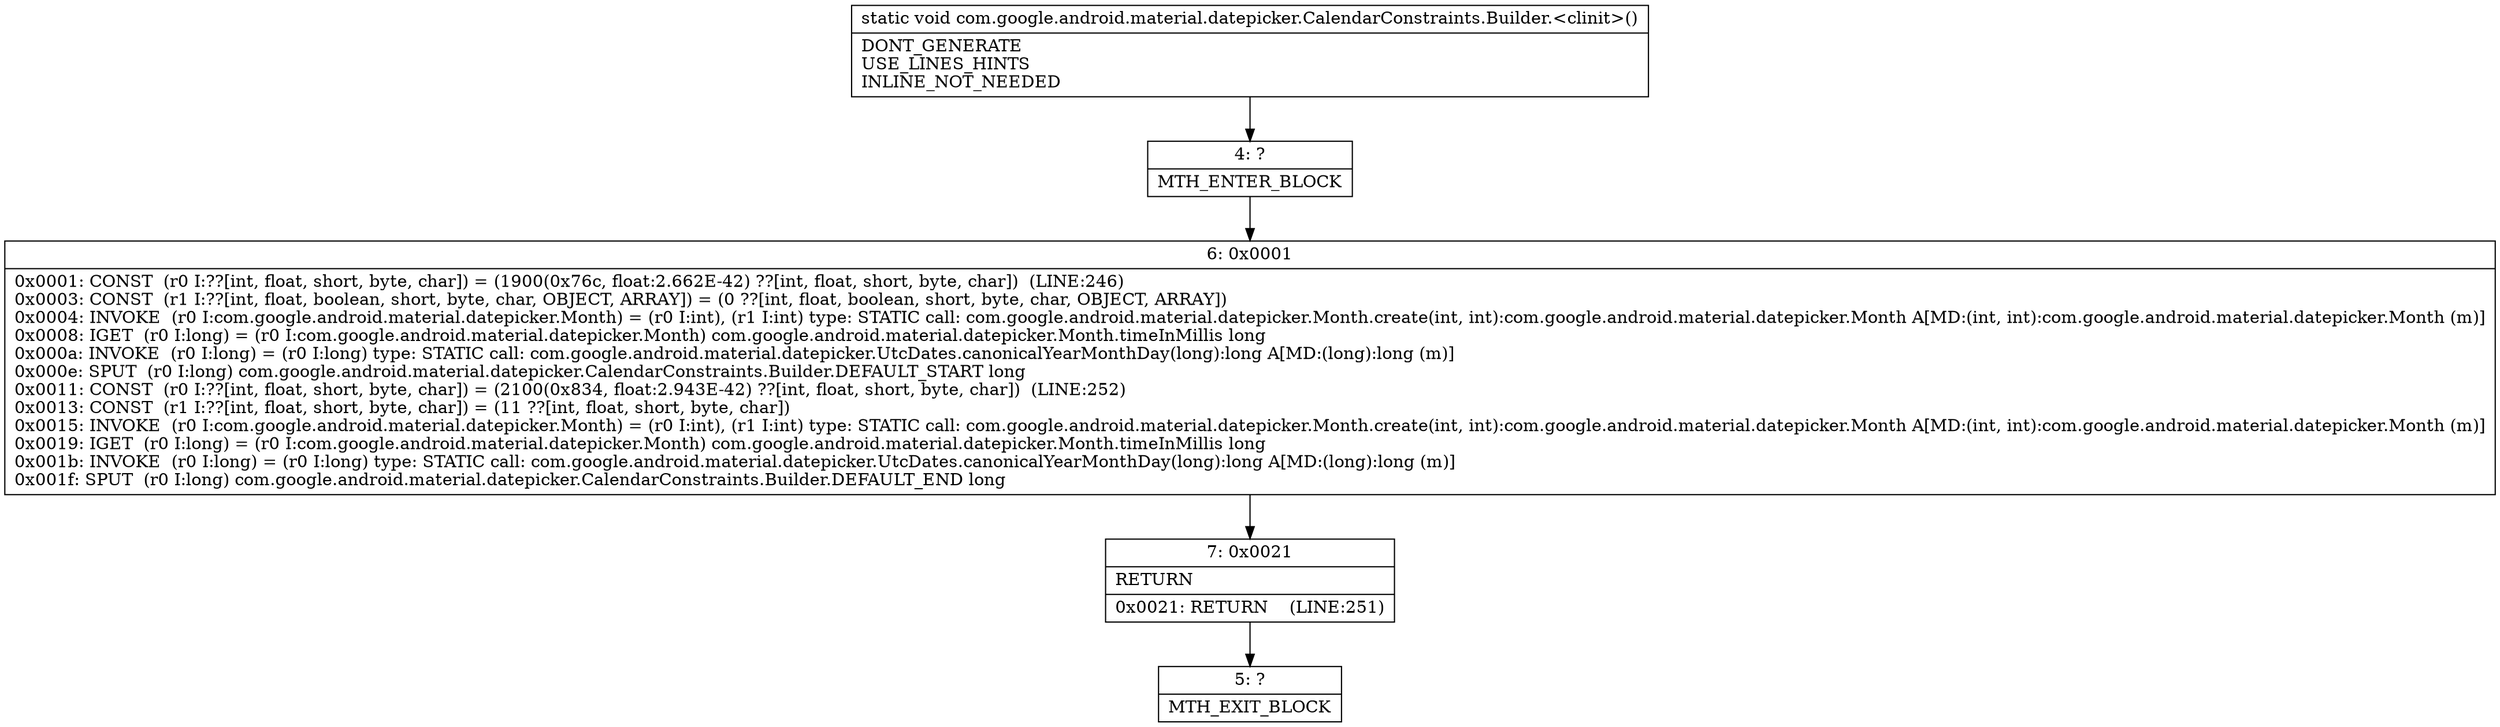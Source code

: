 digraph "CFG forcom.google.android.material.datepicker.CalendarConstraints.Builder.\<clinit\>()V" {
Node_4 [shape=record,label="{4\:\ ?|MTH_ENTER_BLOCK\l}"];
Node_6 [shape=record,label="{6\:\ 0x0001|0x0001: CONST  (r0 I:??[int, float, short, byte, char]) = (1900(0x76c, float:2.662E\-42) ??[int, float, short, byte, char])  (LINE:246)\l0x0003: CONST  (r1 I:??[int, float, boolean, short, byte, char, OBJECT, ARRAY]) = (0 ??[int, float, boolean, short, byte, char, OBJECT, ARRAY]) \l0x0004: INVOKE  (r0 I:com.google.android.material.datepicker.Month) = (r0 I:int), (r1 I:int) type: STATIC call: com.google.android.material.datepicker.Month.create(int, int):com.google.android.material.datepicker.Month A[MD:(int, int):com.google.android.material.datepicker.Month (m)]\l0x0008: IGET  (r0 I:long) = (r0 I:com.google.android.material.datepicker.Month) com.google.android.material.datepicker.Month.timeInMillis long \l0x000a: INVOKE  (r0 I:long) = (r0 I:long) type: STATIC call: com.google.android.material.datepicker.UtcDates.canonicalYearMonthDay(long):long A[MD:(long):long (m)]\l0x000e: SPUT  (r0 I:long) com.google.android.material.datepicker.CalendarConstraints.Builder.DEFAULT_START long \l0x0011: CONST  (r0 I:??[int, float, short, byte, char]) = (2100(0x834, float:2.943E\-42) ??[int, float, short, byte, char])  (LINE:252)\l0x0013: CONST  (r1 I:??[int, float, short, byte, char]) = (11 ??[int, float, short, byte, char]) \l0x0015: INVOKE  (r0 I:com.google.android.material.datepicker.Month) = (r0 I:int), (r1 I:int) type: STATIC call: com.google.android.material.datepicker.Month.create(int, int):com.google.android.material.datepicker.Month A[MD:(int, int):com.google.android.material.datepicker.Month (m)]\l0x0019: IGET  (r0 I:long) = (r0 I:com.google.android.material.datepicker.Month) com.google.android.material.datepicker.Month.timeInMillis long \l0x001b: INVOKE  (r0 I:long) = (r0 I:long) type: STATIC call: com.google.android.material.datepicker.UtcDates.canonicalYearMonthDay(long):long A[MD:(long):long (m)]\l0x001f: SPUT  (r0 I:long) com.google.android.material.datepicker.CalendarConstraints.Builder.DEFAULT_END long \l}"];
Node_7 [shape=record,label="{7\:\ 0x0021|RETURN\l|0x0021: RETURN    (LINE:251)\l}"];
Node_5 [shape=record,label="{5\:\ ?|MTH_EXIT_BLOCK\l}"];
MethodNode[shape=record,label="{static void com.google.android.material.datepicker.CalendarConstraints.Builder.\<clinit\>()  | DONT_GENERATE\lUSE_LINES_HINTS\lINLINE_NOT_NEEDED\l}"];
MethodNode -> Node_4;Node_4 -> Node_6;
Node_6 -> Node_7;
Node_7 -> Node_5;
}

